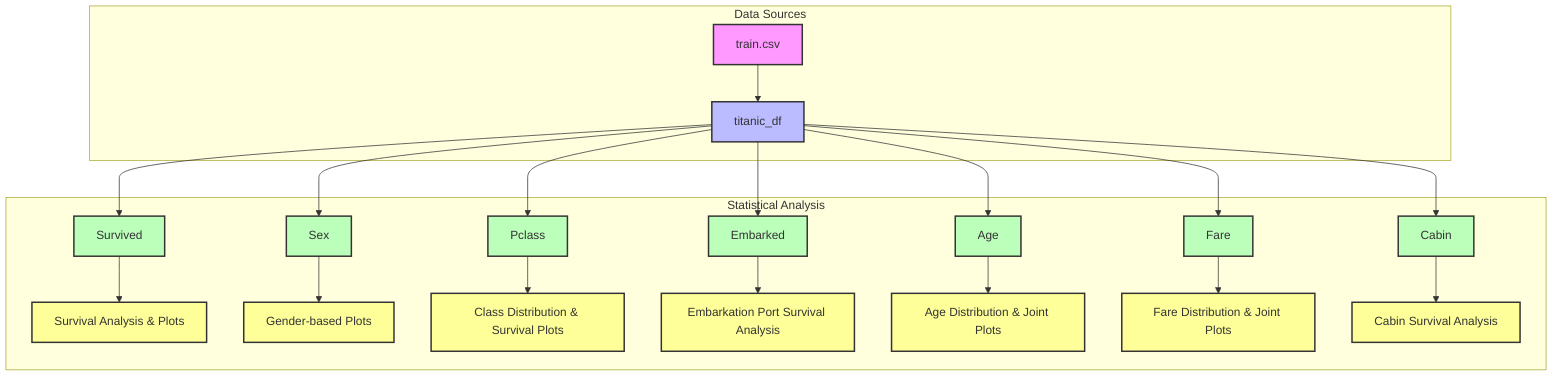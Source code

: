 flowchart TD
    %% Data Sources
    subgraph DS [Data Sources]
        A["train.csv"]:::dataSource --> B["titanic_df"]:::dataFrame
        click A "#This data source contains data about Titanic passengers including survival status, age, gender, class, fare, and embarkation port."
    end

    %% Data Processing
    B --> C["Survived"]:::dataVariable
    B --> D["Sex"]:::dataVariable
    B --> E["Pclass"]:::dataVariable
    B --> F["Embarked"]:::dataVariable
    B --> G["Age"]:::dataVariable
    B --> H["Fare"]:::dataVariable
    B --> I["Cabin"]:::dataVariable

    %% Data Analysis
    subgraph Analysis [Statistical Analysis]
        C --> J["Survival Analysis & Plots"]:::analysisFlow
        D --> K["Gender-based Plots"]:::analysisFlow
        E --> L["Class Distribution & Survival Plots"]:::analysisFlow
        F --> M["Embarkation Port Survival Analysis"]:::analysisFlow
        G --> N["Age Distribution & Joint Plots"]:::analysisFlow
        H --> O["Fare Distribution & Joint Plots"]:::analysisFlow
        I --> P["Cabin Survival Analysis"]:::analysisFlow
    end

    %% Styles
    classDef dataSource fill:#f9f,stroke:#333,stroke-width:2px;
    classDef dataFrame fill:#bbf,stroke:#333,stroke-width:2px;
    classDef dataVariable fill:#bfb,stroke:#333,stroke-width:2px;
    classDef analysisFlow fill:#ff9,stroke:#333,stroke-width:2px;